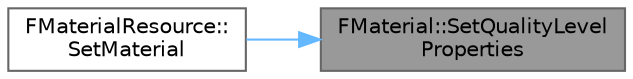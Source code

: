 digraph "FMaterial::SetQualityLevelProperties"
{
 // INTERACTIVE_SVG=YES
 // LATEX_PDF_SIZE
  bgcolor="transparent";
  edge [fontname=Helvetica,fontsize=10,labelfontname=Helvetica,labelfontsize=10];
  node [fontname=Helvetica,fontsize=10,shape=box,height=0.2,width=0.4];
  rankdir="RL";
  Node1 [id="Node000001",label="FMaterial::SetQualityLevel\lProperties",height=0.2,width=0.4,color="gray40", fillcolor="grey60", style="filled", fontcolor="black",tooltip=" "];
  Node1 -> Node2 [id="edge1_Node000001_Node000002",dir="back",color="steelblue1",style="solid",tooltip=" "];
  Node2 [id="Node000002",label="FMaterialResource::\lSetMaterial",height=0.2,width=0.4,color="grey40", fillcolor="white", style="filled",URL="$da/d38/classFMaterialResource.html#ae5b2feb002fa068c67806d7eb1186e01",tooltip=" "];
}
